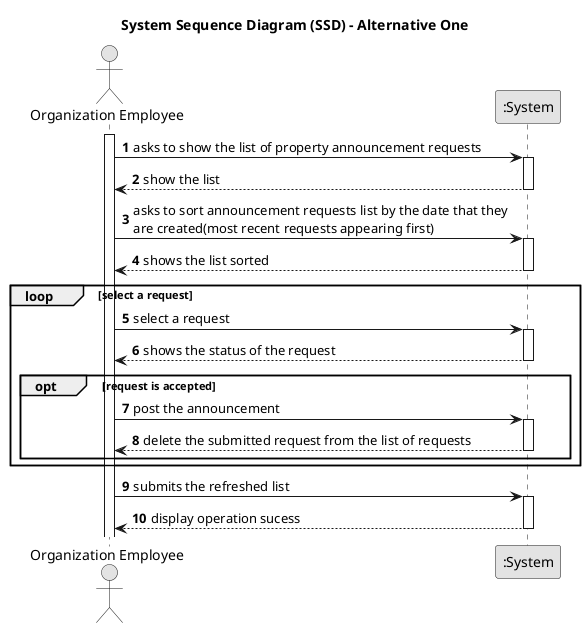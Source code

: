 @startuml
skinparam monochrome true
skinparam packageStyle rectangle
skinparam shadowing false

title System Sequence Diagram (SSD) - Alternative One

autonumber

actor "Organization Employee" as Employee
participant ":System" as System

activate Employee

    Employee -> System : asks to show the list of property announcement requests
    activate System

        System --> Employee : show the list
    deactivate System

    Employee -> System : asks to sort announcement requests list by the date that they \nare created(most recent requests appearing first)
    activate System

        System --> Employee : shows the list sorted
    deactivate System


   loop select a request

   Employee -> System : select a request
   activate System

    System --> Employee : shows the status of the request
    deactivate System

   opt request is accepted
    Employee -> System : post the announcement
    activate System

        System --> Employee : delete the submitted request from the list of requests
    deactivate System

    end
    end

    Employee -> System : submits the refreshed list
    activate System

        System --> Employee : display operation sucess

    deactivate System

@enduml